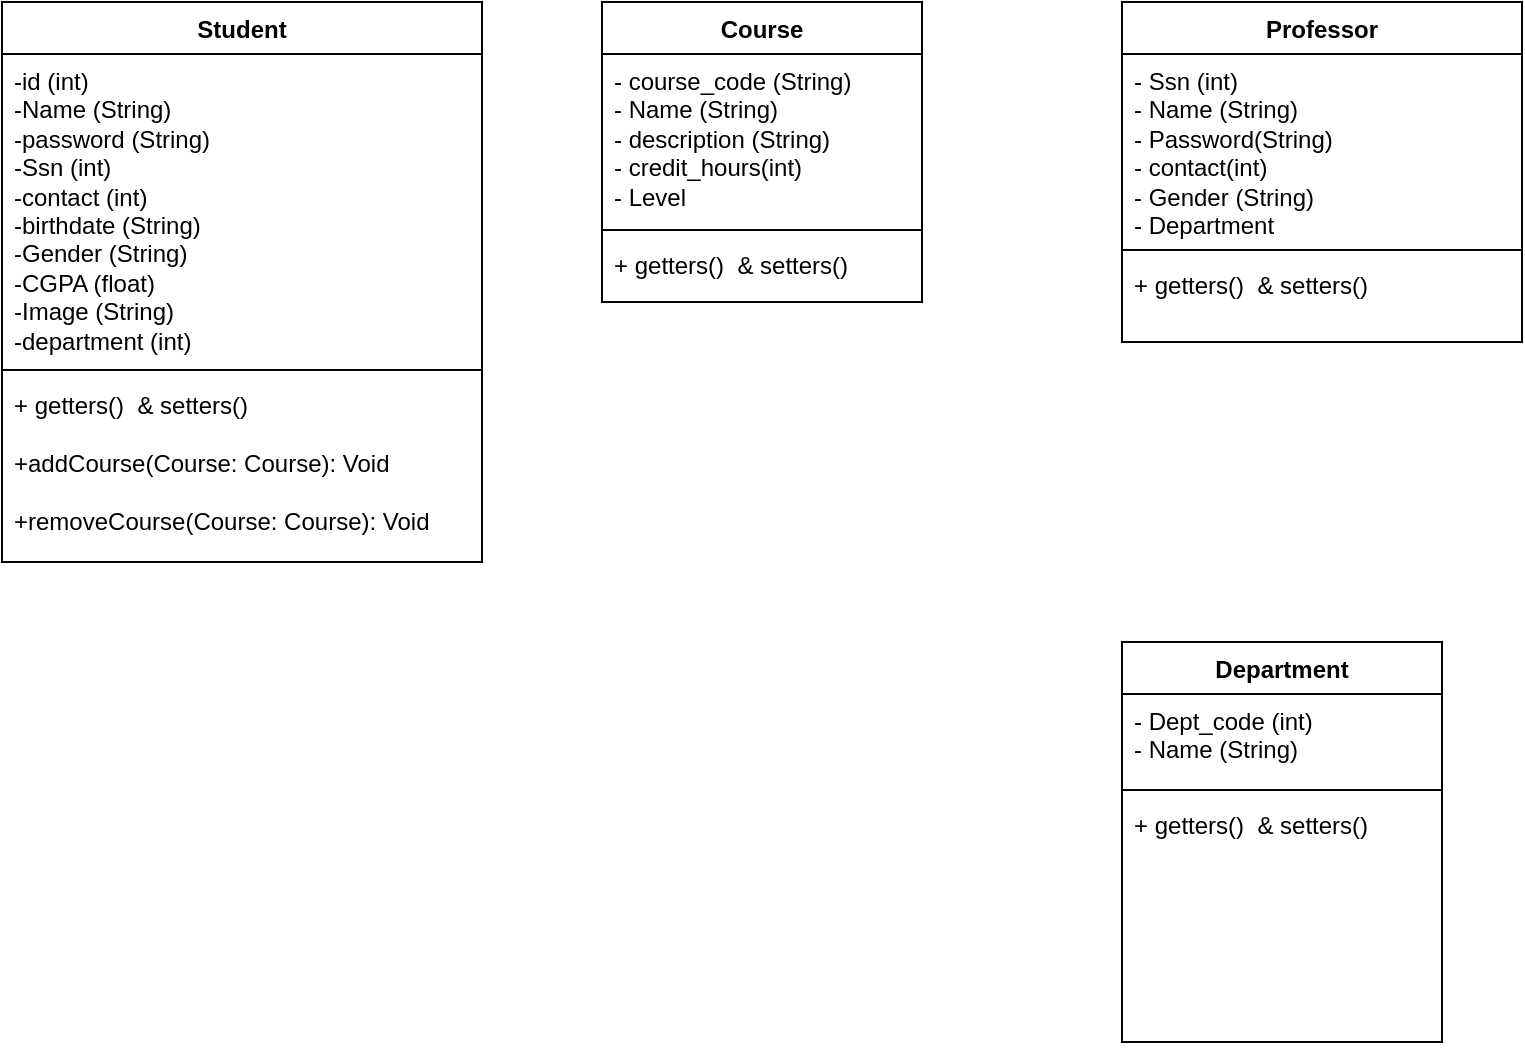 <mxfile version="23.1.4" type="github">
  <diagram id="C5RBs43oDa-KdzZeNtuy" name="Page-1">
    <mxGraphModel dx="875" dy="442" grid="1" gridSize="10" guides="1" tooltips="1" connect="1" arrows="1" fold="1" page="1" pageScale="1" pageWidth="827" pageHeight="1169" math="0" shadow="0">
      <root>
        <mxCell id="WIyWlLk6GJQsqaUBKTNV-0" />
        <mxCell id="WIyWlLk6GJQsqaUBKTNV-1" parent="WIyWlLk6GJQsqaUBKTNV-0" />
        <mxCell id="rNRfR40i7MHHelzwfd3q-0" value="Student" style="swimlane;fontStyle=1;align=center;verticalAlign=top;childLayout=stackLayout;horizontal=1;startSize=26;horizontalStack=0;resizeParent=1;resizeParentMax=0;resizeLast=0;collapsible=1;marginBottom=0;whiteSpace=wrap;html=1;" vertex="1" parent="WIyWlLk6GJQsqaUBKTNV-1">
          <mxGeometry x="40" y="40" width="240" height="280" as="geometry" />
        </mxCell>
        <mxCell id="rNRfR40i7MHHelzwfd3q-1" value="-id (int)&lt;br&gt;-Name (String)&lt;br&gt;-password (String)&lt;br&gt;-Ssn (int)&lt;br&gt;-contact (int)&lt;br&gt;-birthdate (String)&lt;br&gt;-Gender (String)&lt;br&gt;-CGPA (float)&lt;br&gt;-Image (String)&lt;br&gt;-department (int)" style="text;strokeColor=none;fillColor=none;align=left;verticalAlign=top;spacingLeft=4;spacingRight=4;overflow=hidden;rotatable=0;points=[[0,0.5],[1,0.5]];portConstraint=eastwest;whiteSpace=wrap;html=1;" vertex="1" parent="rNRfR40i7MHHelzwfd3q-0">
          <mxGeometry y="26" width="240" height="154" as="geometry" />
        </mxCell>
        <mxCell id="rNRfR40i7MHHelzwfd3q-2" value="" style="line;strokeWidth=1;fillColor=none;align=left;verticalAlign=middle;spacingTop=-1;spacingLeft=3;spacingRight=3;rotatable=0;labelPosition=right;points=[];portConstraint=eastwest;strokeColor=inherit;" vertex="1" parent="rNRfR40i7MHHelzwfd3q-0">
          <mxGeometry y="180" width="240" height="8" as="geometry" />
        </mxCell>
        <mxCell id="rNRfR40i7MHHelzwfd3q-3" value="+ getters()&amp;nbsp; &amp;amp; setters()&lt;br&gt;&lt;br&gt;+addCourse(Course: Course): Void&lt;br&gt;&lt;br&gt;+removeCourse(Course: Course): Void&lt;br&gt;" style="text;strokeColor=none;fillColor=none;align=left;verticalAlign=top;spacingLeft=4;spacingRight=4;overflow=hidden;rotatable=0;points=[[0,0.5],[1,0.5]];portConstraint=eastwest;whiteSpace=wrap;html=1;" vertex="1" parent="rNRfR40i7MHHelzwfd3q-0">
          <mxGeometry y="188" width="240" height="92" as="geometry" />
        </mxCell>
        <mxCell id="rNRfR40i7MHHelzwfd3q-4" value="Professor" style="swimlane;fontStyle=1;align=center;verticalAlign=top;childLayout=stackLayout;horizontal=1;startSize=26;horizontalStack=0;resizeParent=1;resizeParentMax=0;resizeLast=0;collapsible=1;marginBottom=0;whiteSpace=wrap;html=1;" vertex="1" parent="WIyWlLk6GJQsqaUBKTNV-1">
          <mxGeometry x="600" y="40" width="200" height="170" as="geometry" />
        </mxCell>
        <mxCell id="rNRfR40i7MHHelzwfd3q-5" value="- Ssn (int)&lt;br&gt;- Name (String)&lt;br&gt;- Password(String)&lt;br&gt;- contact(int)&lt;br&gt;- Gender (String)&lt;br&gt;- Department" style="text;strokeColor=none;fillColor=none;align=left;verticalAlign=top;spacingLeft=4;spacingRight=4;overflow=hidden;rotatable=0;points=[[0,0.5],[1,0.5]];portConstraint=eastwest;whiteSpace=wrap;html=1;" vertex="1" parent="rNRfR40i7MHHelzwfd3q-4">
          <mxGeometry y="26" width="200" height="94" as="geometry" />
        </mxCell>
        <mxCell id="rNRfR40i7MHHelzwfd3q-6" value="" style="line;strokeWidth=1;fillColor=none;align=left;verticalAlign=middle;spacingTop=-1;spacingLeft=3;spacingRight=3;rotatable=0;labelPosition=right;points=[];portConstraint=eastwest;strokeColor=inherit;" vertex="1" parent="rNRfR40i7MHHelzwfd3q-4">
          <mxGeometry y="120" width="200" height="8" as="geometry" />
        </mxCell>
        <mxCell id="rNRfR40i7MHHelzwfd3q-7" value="+ getters()&amp;nbsp; &amp;amp; setters()&lt;br&gt;&lt;br&gt;" style="text;strokeColor=none;fillColor=none;align=left;verticalAlign=top;spacingLeft=4;spacingRight=4;overflow=hidden;rotatable=0;points=[[0,0.5],[1,0.5]];portConstraint=eastwest;whiteSpace=wrap;html=1;" vertex="1" parent="rNRfR40i7MHHelzwfd3q-4">
          <mxGeometry y="128" width="200" height="42" as="geometry" />
        </mxCell>
        <mxCell id="rNRfR40i7MHHelzwfd3q-8" value="Course" style="swimlane;fontStyle=1;align=center;verticalAlign=top;childLayout=stackLayout;horizontal=1;startSize=26;horizontalStack=0;resizeParent=1;resizeParentMax=0;resizeLast=0;collapsible=1;marginBottom=0;whiteSpace=wrap;html=1;" vertex="1" parent="WIyWlLk6GJQsqaUBKTNV-1">
          <mxGeometry x="340" y="40" width="160" height="150" as="geometry" />
        </mxCell>
        <mxCell id="rNRfR40i7MHHelzwfd3q-9" value="- course_code (String)&lt;br&gt;- Name (String)&lt;br&gt;- description (String)&lt;br&gt;- credit_hours(int)&lt;br&gt;- Level" style="text;strokeColor=none;fillColor=none;align=left;verticalAlign=top;spacingLeft=4;spacingRight=4;overflow=hidden;rotatable=0;points=[[0,0.5],[1,0.5]];portConstraint=eastwest;whiteSpace=wrap;html=1;" vertex="1" parent="rNRfR40i7MHHelzwfd3q-8">
          <mxGeometry y="26" width="160" height="84" as="geometry" />
        </mxCell>
        <mxCell id="rNRfR40i7MHHelzwfd3q-10" value="" style="line;strokeWidth=1;fillColor=none;align=left;verticalAlign=middle;spacingTop=-1;spacingLeft=3;spacingRight=3;rotatable=0;labelPosition=right;points=[];portConstraint=eastwest;strokeColor=inherit;" vertex="1" parent="rNRfR40i7MHHelzwfd3q-8">
          <mxGeometry y="110" width="160" height="8" as="geometry" />
        </mxCell>
        <mxCell id="rNRfR40i7MHHelzwfd3q-11" value="+ getters()&amp;nbsp; &amp;amp; setters()&lt;br style=&quot;border-color: var(--border-color);&quot;&gt;&lt;br&gt;" style="text;strokeColor=none;fillColor=none;align=left;verticalAlign=top;spacingLeft=4;spacingRight=4;overflow=hidden;rotatable=0;points=[[0,0.5],[1,0.5]];portConstraint=eastwest;whiteSpace=wrap;html=1;" vertex="1" parent="rNRfR40i7MHHelzwfd3q-8">
          <mxGeometry y="118" width="160" height="32" as="geometry" />
        </mxCell>
        <mxCell id="rNRfR40i7MHHelzwfd3q-12" value="Department" style="swimlane;fontStyle=1;align=center;verticalAlign=top;childLayout=stackLayout;horizontal=1;startSize=26;horizontalStack=0;resizeParent=1;resizeParentMax=0;resizeLast=0;collapsible=1;marginBottom=0;whiteSpace=wrap;html=1;" vertex="1" parent="WIyWlLk6GJQsqaUBKTNV-1">
          <mxGeometry x="600" y="360" width="160" height="200" as="geometry" />
        </mxCell>
        <mxCell id="rNRfR40i7MHHelzwfd3q-13" value="- Dept_code (int)&lt;br&gt;- Name (String)" style="text;strokeColor=none;fillColor=none;align=left;verticalAlign=top;spacingLeft=4;spacingRight=4;overflow=hidden;rotatable=0;points=[[0,0.5],[1,0.5]];portConstraint=eastwest;whiteSpace=wrap;html=1;" vertex="1" parent="rNRfR40i7MHHelzwfd3q-12">
          <mxGeometry y="26" width="160" height="44" as="geometry" />
        </mxCell>
        <mxCell id="rNRfR40i7MHHelzwfd3q-14" value="" style="line;strokeWidth=1;fillColor=none;align=left;verticalAlign=middle;spacingTop=-1;spacingLeft=3;spacingRight=3;rotatable=0;labelPosition=right;points=[];portConstraint=eastwest;strokeColor=inherit;" vertex="1" parent="rNRfR40i7MHHelzwfd3q-12">
          <mxGeometry y="70" width="160" height="8" as="geometry" />
        </mxCell>
        <mxCell id="rNRfR40i7MHHelzwfd3q-15" value="+ getters()&amp;nbsp; &amp;amp; setters()&lt;br style=&quot;border-color: var(--border-color);&quot;&gt;" style="text;strokeColor=none;fillColor=none;align=left;verticalAlign=top;spacingLeft=4;spacingRight=4;overflow=hidden;rotatable=0;points=[[0,0.5],[1,0.5]];portConstraint=eastwest;whiteSpace=wrap;html=1;" vertex="1" parent="rNRfR40i7MHHelzwfd3q-12">
          <mxGeometry y="78" width="160" height="122" as="geometry" />
        </mxCell>
      </root>
    </mxGraphModel>
  </diagram>
</mxfile>

